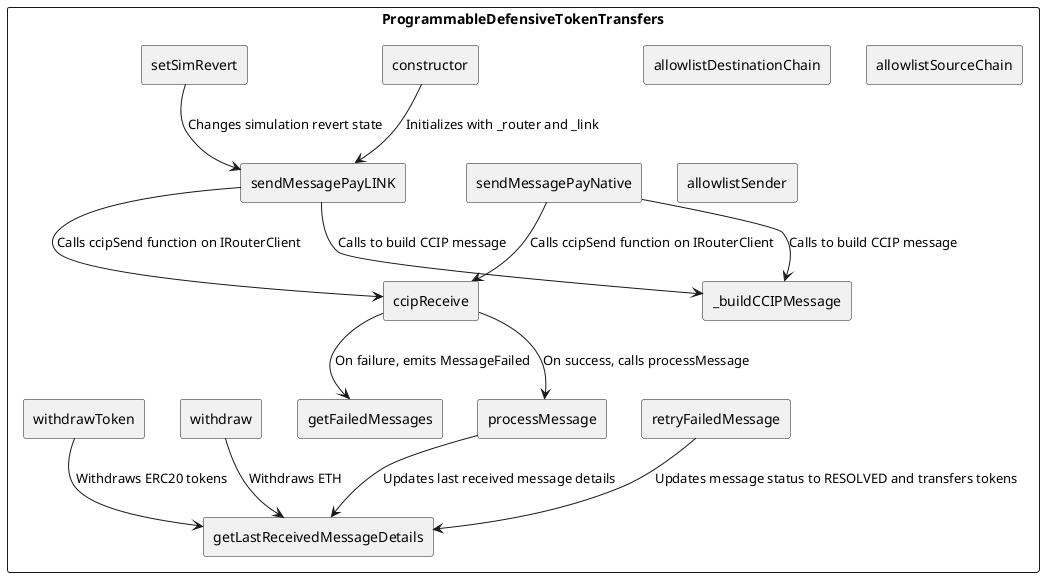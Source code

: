 @startuml
 
RECTANGLE "ProgrammableDefensiveTokenTransfers" {
    RECTANGLE "constructor" as c
    RECTANGLE "allowlistDestinationChain" as aldc
    RECTANGLE "allowlistSourceChain" as alsc
    RECTANGLE "allowlistSender" as als
    RECTANGLE "sendMessagePayLINK" as smpl
    RECTANGLE "sendMessagePayNative" as smpn
    RECTANGLE "getLastReceivedMessageDetails" as glrmd
    RECTANGLE "getFailedMessages" as gfm
    RECTANGLE "ccipReceive" as ccr
    RECTANGLE "processMessage" as pm
    RECTANGLE "retryFailedMessage" as rfm
    RECTANGLE "setSimRevert" as ssr
    RECTANGLE "_buildCCIPMessage" as bccip
    RECTANGLE "withdraw" as wd
    RECTANGLE "withdrawToken" as wdt
}

c --> smpl : Initializes with _router and _link

smpl --> bccip : Calls to build CCIP message
smpn --> bccip : Calls to build CCIP message

smpl --> ccr : Calls ccipSend function on IRouterClient
smpn --> ccr : Calls ccipSend function on IRouterClient

ccr --> pm : On success, calls processMessage
ccr --> gfm : On failure, emits MessageFailed

pm --> glrmd : Updates last received message details

rfm --> glrmd : Updates message status to RESOLVED and transfers tokens
ssr --> smpl : Changes simulation revert state

wd --> glrmd : Withdraws ETH
wdt --> glrmd : Withdraws ERC20 tokens

@enduml
